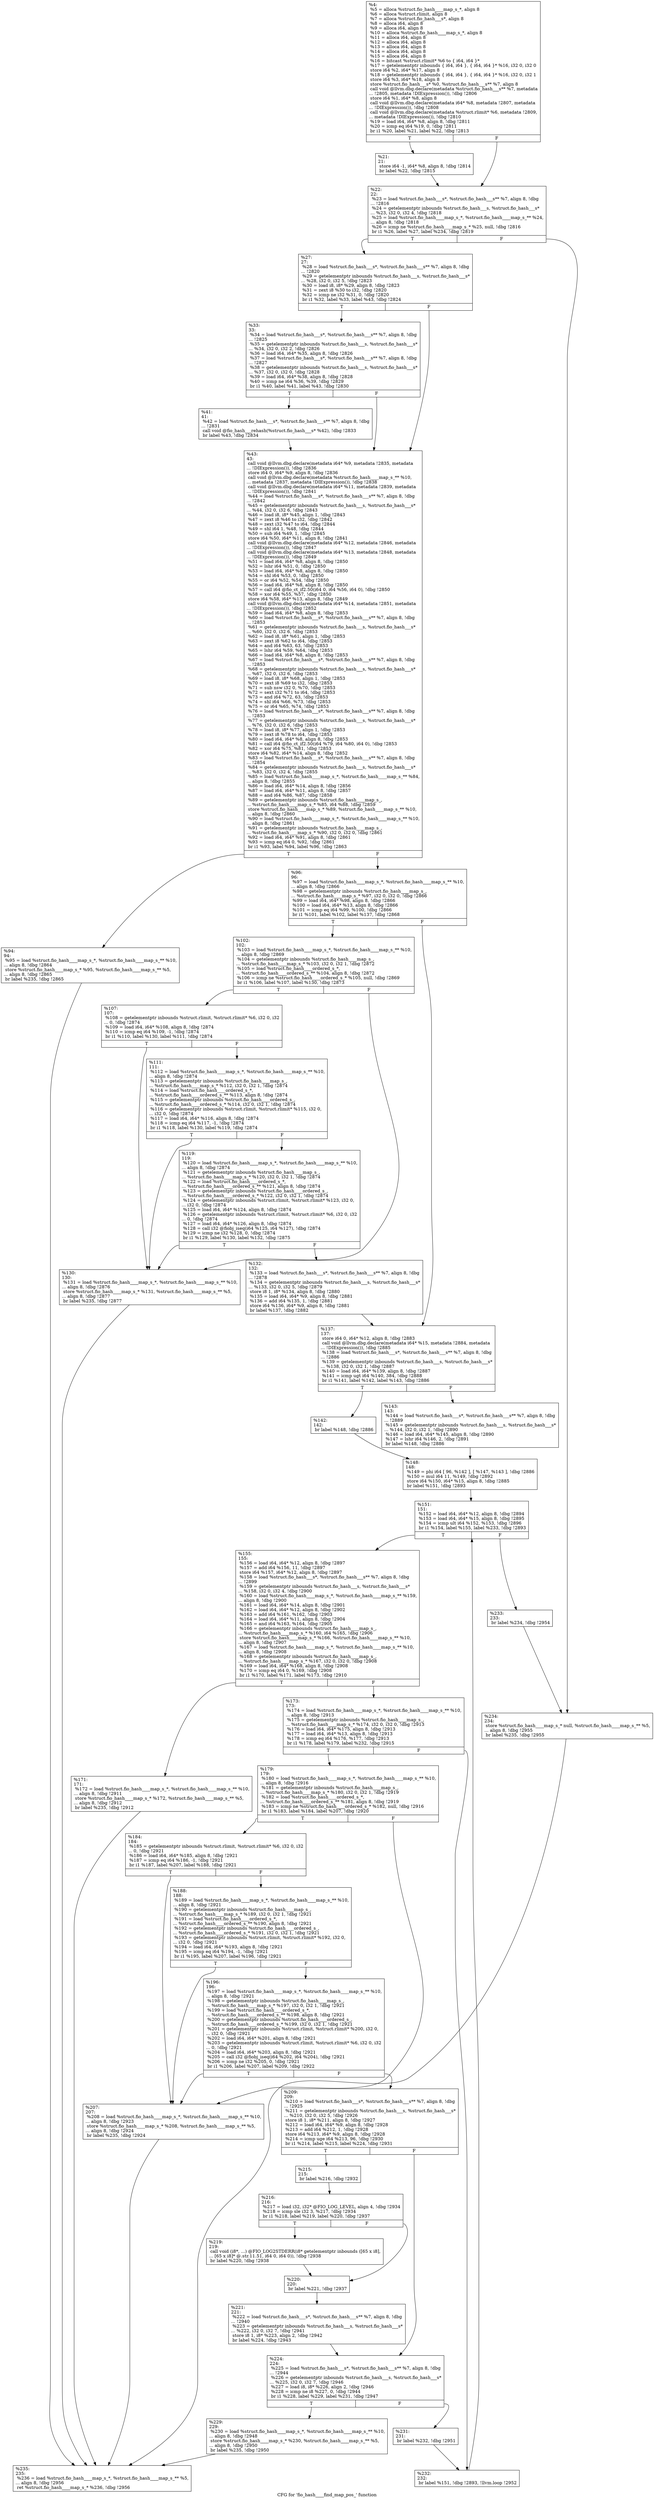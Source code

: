 digraph "CFG for 'fio_hash____find_map_pos_' function" {
	label="CFG for 'fio_hash____find_map_pos_' function";

	Node0x556851e477d0 [shape=record,label="{%4:\l  %5 = alloca %struct.fio_hash____map_s_*, align 8\l  %6 = alloca %struct.rlimit, align 8\l  %7 = alloca %struct.fio_hash___s*, align 8\l  %8 = alloca i64, align 8\l  %9 = alloca i64, align 8\l  %10 = alloca %struct.fio_hash____map_s_*, align 8\l  %11 = alloca i64, align 8\l  %12 = alloca i64, align 8\l  %13 = alloca i64, align 8\l  %14 = alloca i64, align 8\l  %15 = alloca i64, align 8\l  %16 = bitcast %struct.rlimit* %6 to \{ i64, i64 \}*\l  %17 = getelementptr inbounds \{ i64, i64 \}, \{ i64, i64 \}* %16, i32 0, i32 0\l  store i64 %2, i64* %17, align 8\l  %18 = getelementptr inbounds \{ i64, i64 \}, \{ i64, i64 \}* %16, i32 0, i32 1\l  store i64 %3, i64* %18, align 8\l  store %struct.fio_hash___s* %0, %struct.fio_hash___s** %7, align 8\l  call void @llvm.dbg.declare(metadata %struct.fio_hash___s** %7, metadata\l... !2805, metadata !DIExpression()), !dbg !2806\l  store i64 %1, i64* %8, align 8\l  call void @llvm.dbg.declare(metadata i64* %8, metadata !2807, metadata\l... !DIExpression()), !dbg !2808\l  call void @llvm.dbg.declare(metadata %struct.rlimit* %6, metadata !2809,\l... metadata !DIExpression()), !dbg !2810\l  %19 = load i64, i64* %8, align 8, !dbg !2811\l  %20 = icmp eq i64 %19, 0, !dbg !2811\l  br i1 %20, label %21, label %22, !dbg !2813\l|{<s0>T|<s1>F}}"];
	Node0x556851e477d0:s0 -> Node0x556851e4a030;
	Node0x556851e477d0:s1 -> Node0x556851e4a080;
	Node0x556851e4a030 [shape=record,label="{%21:\l21:                                               \l  store i64 -1, i64* %8, align 8, !dbg !2814\l  br label %22, !dbg !2815\l}"];
	Node0x556851e4a030 -> Node0x556851e4a080;
	Node0x556851e4a080 [shape=record,label="{%22:\l22:                                               \l  %23 = load %struct.fio_hash___s*, %struct.fio_hash___s** %7, align 8, !dbg\l... !2816\l  %24 = getelementptr inbounds %struct.fio_hash___s, %struct.fio_hash___s*\l... %23, i32 0, i32 4, !dbg !2818\l  %25 = load %struct.fio_hash____map_s_*, %struct.fio_hash____map_s_** %24,\l... align 8, !dbg !2818\l  %26 = icmp ne %struct.fio_hash____map_s_* %25, null, !dbg !2816\l  br i1 %26, label %27, label %234, !dbg !2819\l|{<s0>T|<s1>F}}"];
	Node0x556851e4a080:s0 -> Node0x556851e4a0d0;
	Node0x556851e4a080:s1 -> Node0x556851e4ac10;
	Node0x556851e4a0d0 [shape=record,label="{%27:\l27:                                               \l  %28 = load %struct.fio_hash___s*, %struct.fio_hash___s** %7, align 8, !dbg\l... !2820\l  %29 = getelementptr inbounds %struct.fio_hash___s, %struct.fio_hash___s*\l... %28, i32 0, i32 5, !dbg !2823\l  %30 = load i8, i8* %29, align 8, !dbg !2823\l  %31 = zext i8 %30 to i32, !dbg !2820\l  %32 = icmp ne i32 %31, 0, !dbg !2820\l  br i1 %32, label %33, label %43, !dbg !2824\l|{<s0>T|<s1>F}}"];
	Node0x556851e4a0d0:s0 -> Node0x556851e4a120;
	Node0x556851e4a0d0:s1 -> Node0x556851e4a1c0;
	Node0x556851e4a120 [shape=record,label="{%33:\l33:                                               \l  %34 = load %struct.fio_hash___s*, %struct.fio_hash___s** %7, align 8, !dbg\l... !2825\l  %35 = getelementptr inbounds %struct.fio_hash___s, %struct.fio_hash___s*\l... %34, i32 0, i32 2, !dbg !2826\l  %36 = load i64, i64* %35, align 8, !dbg !2826\l  %37 = load %struct.fio_hash___s*, %struct.fio_hash___s** %7, align 8, !dbg\l... !2827\l  %38 = getelementptr inbounds %struct.fio_hash___s, %struct.fio_hash___s*\l... %37, i32 0, i32 0, !dbg !2828\l  %39 = load i64, i64* %38, align 8, !dbg !2828\l  %40 = icmp ne i64 %36, %39, !dbg !2829\l  br i1 %40, label %41, label %43, !dbg !2830\l|{<s0>T|<s1>F}}"];
	Node0x556851e4a120:s0 -> Node0x556851e4a170;
	Node0x556851e4a120:s1 -> Node0x556851e4a1c0;
	Node0x556851e4a170 [shape=record,label="{%41:\l41:                                               \l  %42 = load %struct.fio_hash___s*, %struct.fio_hash___s** %7, align 8, !dbg\l... !2831\l  call void @fio_hash___rehash(%struct.fio_hash___s* %42), !dbg !2833\l  br label %43, !dbg !2834\l}"];
	Node0x556851e4a170 -> Node0x556851e4a1c0;
	Node0x556851e4a1c0 [shape=record,label="{%43:\l43:                                               \l  call void @llvm.dbg.declare(metadata i64* %9, metadata !2835, metadata\l... !DIExpression()), !dbg !2836\l  store i64 0, i64* %9, align 8, !dbg !2836\l  call void @llvm.dbg.declare(metadata %struct.fio_hash____map_s_** %10,\l... metadata !2837, metadata !DIExpression()), !dbg !2838\l  call void @llvm.dbg.declare(metadata i64* %11, metadata !2839, metadata\l... !DIExpression()), !dbg !2841\l  %44 = load %struct.fio_hash___s*, %struct.fio_hash___s** %7, align 8, !dbg\l... !2842\l  %45 = getelementptr inbounds %struct.fio_hash___s, %struct.fio_hash___s*\l... %44, i32 0, i32 6, !dbg !2843\l  %46 = load i8, i8* %45, align 1, !dbg !2843\l  %47 = zext i8 %46 to i32, !dbg !2842\l  %48 = zext i32 %47 to i64, !dbg !2844\l  %49 = shl i64 1, %48, !dbg !2844\l  %50 = sub i64 %49, 1, !dbg !2845\l  store i64 %50, i64* %11, align 8, !dbg !2841\l  call void @llvm.dbg.declare(metadata i64* %12, metadata !2846, metadata\l... !DIExpression()), !dbg !2847\l  call void @llvm.dbg.declare(metadata i64* %13, metadata !2848, metadata\l... !DIExpression()), !dbg !2849\l  %51 = load i64, i64* %8, align 8, !dbg !2850\l  %52 = lshr i64 %51, 0, !dbg !2850\l  %53 = load i64, i64* %8, align 8, !dbg !2850\l  %54 = shl i64 %53, 0, !dbg !2850\l  %55 = or i64 %52, %54, !dbg !2850\l  %56 = load i64, i64* %8, align 8, !dbg !2850\l  %57 = call i64 @fio_ct_if2.50(i64 0, i64 %56, i64 0), !dbg !2850\l  %58 = xor i64 %55, %57, !dbg !2850\l  store i64 %58, i64* %13, align 8, !dbg !2849\l  call void @llvm.dbg.declare(metadata i64* %14, metadata !2851, metadata\l... !DIExpression()), !dbg !2852\l  %59 = load i64, i64* %8, align 8, !dbg !2853\l  %60 = load %struct.fio_hash___s*, %struct.fio_hash___s** %7, align 8, !dbg\l... !2853\l  %61 = getelementptr inbounds %struct.fio_hash___s, %struct.fio_hash___s*\l... %60, i32 0, i32 6, !dbg !2853\l  %62 = load i8, i8* %61, align 1, !dbg !2853\l  %63 = zext i8 %62 to i64, !dbg !2853\l  %64 = and i64 %63, 63, !dbg !2853\l  %65 = lshr i64 %59, %64, !dbg !2853\l  %66 = load i64, i64* %8, align 8, !dbg !2853\l  %67 = load %struct.fio_hash___s*, %struct.fio_hash___s** %7, align 8, !dbg\l... !2853\l  %68 = getelementptr inbounds %struct.fio_hash___s, %struct.fio_hash___s*\l... %67, i32 0, i32 6, !dbg !2853\l  %69 = load i8, i8* %68, align 1, !dbg !2853\l  %70 = zext i8 %69 to i32, !dbg !2853\l  %71 = sub nsw i32 0, %70, !dbg !2853\l  %72 = sext i32 %71 to i64, !dbg !2853\l  %73 = and i64 %72, 63, !dbg !2853\l  %74 = shl i64 %66, %73, !dbg !2853\l  %75 = or i64 %65, %74, !dbg !2853\l  %76 = load %struct.fio_hash___s*, %struct.fio_hash___s** %7, align 8, !dbg\l... !2853\l  %77 = getelementptr inbounds %struct.fio_hash___s, %struct.fio_hash___s*\l... %76, i32 0, i32 6, !dbg !2853\l  %78 = load i8, i8* %77, align 1, !dbg !2853\l  %79 = zext i8 %78 to i64, !dbg !2853\l  %80 = load i64, i64* %8, align 8, !dbg !2853\l  %81 = call i64 @fio_ct_if2.50(i64 %79, i64 %80, i64 0), !dbg !2853\l  %82 = xor i64 %75, %81, !dbg !2853\l  store i64 %82, i64* %14, align 8, !dbg !2852\l  %83 = load %struct.fio_hash___s*, %struct.fio_hash___s** %7, align 8, !dbg\l... !2854\l  %84 = getelementptr inbounds %struct.fio_hash___s, %struct.fio_hash___s*\l... %83, i32 0, i32 4, !dbg !2855\l  %85 = load %struct.fio_hash____map_s_*, %struct.fio_hash____map_s_** %84,\l... align 8, !dbg !2855\l  %86 = load i64, i64* %14, align 8, !dbg !2856\l  %87 = load i64, i64* %11, align 8, !dbg !2857\l  %88 = and i64 %86, %87, !dbg !2858\l  %89 = getelementptr inbounds %struct.fio_hash____map_s_,\l... %struct.fio_hash____map_s_* %85, i64 %88, !dbg !2859\l  store %struct.fio_hash____map_s_* %89, %struct.fio_hash____map_s_** %10,\l... align 8, !dbg !2860\l  %90 = load %struct.fio_hash____map_s_*, %struct.fio_hash____map_s_** %10,\l... align 8, !dbg !2861\l  %91 = getelementptr inbounds %struct.fio_hash____map_s_,\l... %struct.fio_hash____map_s_* %90, i32 0, i32 0, !dbg !2861\l  %92 = load i64, i64* %91, align 8, !dbg !2861\l  %93 = icmp eq i64 0, %92, !dbg !2861\l  br i1 %93, label %94, label %96, !dbg !2863\l|{<s0>T|<s1>F}}"];
	Node0x556851e4a1c0:s0 -> Node0x556851e4a210;
	Node0x556851e4a1c0:s1 -> Node0x556851e4a260;
	Node0x556851e4a210 [shape=record,label="{%94:\l94:                                               \l  %95 = load %struct.fio_hash____map_s_*, %struct.fio_hash____map_s_** %10,\l... align 8, !dbg !2864\l  store %struct.fio_hash____map_s_* %95, %struct.fio_hash____map_s_** %5,\l... align 8, !dbg !2865\l  br label %235, !dbg !2865\l}"];
	Node0x556851e4a210 -> Node0x556851e4ac60;
	Node0x556851e4a260 [shape=record,label="{%96:\l96:                                               \l  %97 = load %struct.fio_hash____map_s_*, %struct.fio_hash____map_s_** %10,\l... align 8, !dbg !2866\l  %98 = getelementptr inbounds %struct.fio_hash____map_s_,\l... %struct.fio_hash____map_s_* %97, i32 0, i32 0, !dbg !2866\l  %99 = load i64, i64* %98, align 8, !dbg !2866\l  %100 = load i64, i64* %13, align 8, !dbg !2866\l  %101 = icmp eq i64 %99, %100, !dbg !2866\l  br i1 %101, label %102, label %137, !dbg !2868\l|{<s0>T|<s1>F}}"];
	Node0x556851e4a260:s0 -> Node0x556851e4a2b0;
	Node0x556851e4a260:s1 -> Node0x556851e4a490;
	Node0x556851e4a2b0 [shape=record,label="{%102:\l102:                                              \l  %103 = load %struct.fio_hash____map_s_*, %struct.fio_hash____map_s_** %10,\l... align 8, !dbg !2869\l  %104 = getelementptr inbounds %struct.fio_hash____map_s_,\l... %struct.fio_hash____map_s_* %103, i32 0, i32 1, !dbg !2872\l  %105 = load %struct.fio_hash____ordered_s_*,\l... %struct.fio_hash____ordered_s_** %104, align 8, !dbg !2872\l  %106 = icmp ne %struct.fio_hash____ordered_s_* %105, null, !dbg !2869\l  br i1 %106, label %107, label %130, !dbg !2873\l|{<s0>T|<s1>F}}"];
	Node0x556851e4a2b0:s0 -> Node0x556851e4a300;
	Node0x556851e4a2b0:s1 -> Node0x556851e4a3f0;
	Node0x556851e4a300 [shape=record,label="{%107:\l107:                                              \l  %108 = getelementptr inbounds %struct.rlimit, %struct.rlimit* %6, i32 0, i32\l... 0, !dbg !2874\l  %109 = load i64, i64* %108, align 8, !dbg !2874\l  %110 = icmp eq i64 %109, -1, !dbg !2874\l  br i1 %110, label %130, label %111, !dbg !2874\l|{<s0>T|<s1>F}}"];
	Node0x556851e4a300:s0 -> Node0x556851e4a3f0;
	Node0x556851e4a300:s1 -> Node0x556851e4a350;
	Node0x556851e4a350 [shape=record,label="{%111:\l111:                                              \l  %112 = load %struct.fio_hash____map_s_*, %struct.fio_hash____map_s_** %10,\l... align 8, !dbg !2874\l  %113 = getelementptr inbounds %struct.fio_hash____map_s_,\l... %struct.fio_hash____map_s_* %112, i32 0, i32 1, !dbg !2874\l  %114 = load %struct.fio_hash____ordered_s_*,\l... %struct.fio_hash____ordered_s_** %113, align 8, !dbg !2874\l  %115 = getelementptr inbounds %struct.fio_hash____ordered_s_,\l... %struct.fio_hash____ordered_s_* %114, i32 0, i32 1, !dbg !2874\l  %116 = getelementptr inbounds %struct.rlimit, %struct.rlimit* %115, i32 0,\l... i32 0, !dbg !2874\l  %117 = load i64, i64* %116, align 8, !dbg !2874\l  %118 = icmp eq i64 %117, -1, !dbg !2874\l  br i1 %118, label %130, label %119, !dbg !2874\l|{<s0>T|<s1>F}}"];
	Node0x556851e4a350:s0 -> Node0x556851e4a3f0;
	Node0x556851e4a350:s1 -> Node0x556851e4a3a0;
	Node0x556851e4a3a0 [shape=record,label="{%119:\l119:                                              \l  %120 = load %struct.fio_hash____map_s_*, %struct.fio_hash____map_s_** %10,\l... align 8, !dbg !2874\l  %121 = getelementptr inbounds %struct.fio_hash____map_s_,\l... %struct.fio_hash____map_s_* %120, i32 0, i32 1, !dbg !2874\l  %122 = load %struct.fio_hash____ordered_s_*,\l... %struct.fio_hash____ordered_s_** %121, align 8, !dbg !2874\l  %123 = getelementptr inbounds %struct.fio_hash____ordered_s_,\l... %struct.fio_hash____ordered_s_* %122, i32 0, i32 1, !dbg !2874\l  %124 = getelementptr inbounds %struct.rlimit, %struct.rlimit* %123, i32 0,\l... i32 0, !dbg !2874\l  %125 = load i64, i64* %124, align 8, !dbg !2874\l  %126 = getelementptr inbounds %struct.rlimit, %struct.rlimit* %6, i32 0, i32\l... 0, !dbg !2874\l  %127 = load i64, i64* %126, align 8, !dbg !2874\l  %128 = call i32 @fiobj_iseq(i64 %125, i64 %127), !dbg !2874\l  %129 = icmp ne i32 %128, 0, !dbg !2874\l  br i1 %129, label %130, label %132, !dbg !2875\l|{<s0>T|<s1>F}}"];
	Node0x556851e4a3a0:s0 -> Node0x556851e4a3f0;
	Node0x556851e4a3a0:s1 -> Node0x556851e4a440;
	Node0x556851e4a3f0 [shape=record,label="{%130:\l130:                                              \l  %131 = load %struct.fio_hash____map_s_*, %struct.fio_hash____map_s_** %10,\l... align 8, !dbg !2876\l  store %struct.fio_hash____map_s_* %131, %struct.fio_hash____map_s_** %5,\l... align 8, !dbg !2877\l  br label %235, !dbg !2877\l}"];
	Node0x556851e4a3f0 -> Node0x556851e4ac60;
	Node0x556851e4a440 [shape=record,label="{%132:\l132:                                              \l  %133 = load %struct.fio_hash___s*, %struct.fio_hash___s** %7, align 8, !dbg\l... !2878\l  %134 = getelementptr inbounds %struct.fio_hash___s, %struct.fio_hash___s*\l... %133, i32 0, i32 5, !dbg !2879\l  store i8 1, i8* %134, align 8, !dbg !2880\l  %135 = load i64, i64* %9, align 8, !dbg !2881\l  %136 = add i64 %135, 1, !dbg !2881\l  store i64 %136, i64* %9, align 8, !dbg !2881\l  br label %137, !dbg !2882\l}"];
	Node0x556851e4a440 -> Node0x556851e4a490;
	Node0x556851e4a490 [shape=record,label="{%137:\l137:                                              \l  store i64 0, i64* %12, align 8, !dbg !2883\l  call void @llvm.dbg.declare(metadata i64* %15, metadata !2884, metadata\l... !DIExpression()), !dbg !2885\l  %138 = load %struct.fio_hash___s*, %struct.fio_hash___s** %7, align 8, !dbg\l... !2886\l  %139 = getelementptr inbounds %struct.fio_hash___s, %struct.fio_hash___s*\l... %138, i32 0, i32 1, !dbg !2887\l  %140 = load i64, i64* %139, align 8, !dbg !2887\l  %141 = icmp ugt i64 %140, 384, !dbg !2888\l  br i1 %141, label %142, label %143, !dbg !2886\l|{<s0>T|<s1>F}}"];
	Node0x556851e4a490:s0 -> Node0x556851e4a4e0;
	Node0x556851e4a490:s1 -> Node0x556851e4a530;
	Node0x556851e4a4e0 [shape=record,label="{%142:\l142:                                              \l  br label %148, !dbg !2886\l}"];
	Node0x556851e4a4e0 -> Node0x556851e4a580;
	Node0x556851e4a530 [shape=record,label="{%143:\l143:                                              \l  %144 = load %struct.fio_hash___s*, %struct.fio_hash___s** %7, align 8, !dbg\l... !2889\l  %145 = getelementptr inbounds %struct.fio_hash___s, %struct.fio_hash___s*\l... %144, i32 0, i32 1, !dbg !2890\l  %146 = load i64, i64* %145, align 8, !dbg !2890\l  %147 = lshr i64 %146, 2, !dbg !2891\l  br label %148, !dbg !2886\l}"];
	Node0x556851e4a530 -> Node0x556851e4a580;
	Node0x556851e4a580 [shape=record,label="{%148:\l148:                                              \l  %149 = phi i64 [ 96, %142 ], [ %147, %143 ], !dbg !2886\l  %150 = mul i64 11, %149, !dbg !2892\l  store i64 %150, i64* %15, align 8, !dbg !2885\l  br label %151, !dbg !2893\l}"];
	Node0x556851e4a580 -> Node0x556851e4a5d0;
	Node0x556851e4a5d0 [shape=record,label="{%151:\l151:                                              \l  %152 = load i64, i64* %12, align 8, !dbg !2894\l  %153 = load i64, i64* %15, align 8, !dbg !2895\l  %154 = icmp ult i64 %152, %153, !dbg !2896\l  br i1 %154, label %155, label %233, !dbg !2893\l|{<s0>T|<s1>F}}"];
	Node0x556851e4a5d0:s0 -> Node0x556851e4a620;
	Node0x556851e4a5d0:s1 -> Node0x556851e4abc0;
	Node0x556851e4a620 [shape=record,label="{%155:\l155:                                              \l  %156 = load i64, i64* %12, align 8, !dbg !2897\l  %157 = add i64 %156, 11, !dbg !2897\l  store i64 %157, i64* %12, align 8, !dbg !2897\l  %158 = load %struct.fio_hash___s*, %struct.fio_hash___s** %7, align 8, !dbg\l... !2899\l  %159 = getelementptr inbounds %struct.fio_hash___s, %struct.fio_hash___s*\l... %158, i32 0, i32 4, !dbg !2900\l  %160 = load %struct.fio_hash____map_s_*, %struct.fio_hash____map_s_** %159,\l... align 8, !dbg !2900\l  %161 = load i64, i64* %14, align 8, !dbg !2901\l  %162 = load i64, i64* %12, align 8, !dbg !2902\l  %163 = add i64 %161, %162, !dbg !2903\l  %164 = load i64, i64* %11, align 8, !dbg !2904\l  %165 = and i64 %163, %164, !dbg !2905\l  %166 = getelementptr inbounds %struct.fio_hash____map_s_,\l... %struct.fio_hash____map_s_* %160, i64 %165, !dbg !2906\l  store %struct.fio_hash____map_s_* %166, %struct.fio_hash____map_s_** %10,\l... align 8, !dbg !2907\l  %167 = load %struct.fio_hash____map_s_*, %struct.fio_hash____map_s_** %10,\l... align 8, !dbg !2908\l  %168 = getelementptr inbounds %struct.fio_hash____map_s_,\l... %struct.fio_hash____map_s_* %167, i32 0, i32 0, !dbg !2908\l  %169 = load i64, i64* %168, align 8, !dbg !2908\l  %170 = icmp eq i64 0, %169, !dbg !2908\l  br i1 %170, label %171, label %173, !dbg !2910\l|{<s0>T|<s1>F}}"];
	Node0x556851e4a620:s0 -> Node0x556851e4a670;
	Node0x556851e4a620:s1 -> Node0x556851e4a6c0;
	Node0x556851e4a670 [shape=record,label="{%171:\l171:                                              \l  %172 = load %struct.fio_hash____map_s_*, %struct.fio_hash____map_s_** %10,\l... align 8, !dbg !2911\l  store %struct.fio_hash____map_s_* %172, %struct.fio_hash____map_s_** %5,\l... align 8, !dbg !2912\l  br label %235, !dbg !2912\l}"];
	Node0x556851e4a670 -> Node0x556851e4ac60;
	Node0x556851e4a6c0 [shape=record,label="{%173:\l173:                                              \l  %174 = load %struct.fio_hash____map_s_*, %struct.fio_hash____map_s_** %10,\l... align 8, !dbg !2913\l  %175 = getelementptr inbounds %struct.fio_hash____map_s_,\l... %struct.fio_hash____map_s_* %174, i32 0, i32 0, !dbg !2913\l  %176 = load i64, i64* %175, align 8, !dbg !2913\l  %177 = load i64, i64* %13, align 8, !dbg !2913\l  %178 = icmp eq i64 %176, %177, !dbg !2913\l  br i1 %178, label %179, label %232, !dbg !2915\l|{<s0>T|<s1>F}}"];
	Node0x556851e4a6c0:s0 -> Node0x556851e4a710;
	Node0x556851e4a6c0:s1 -> Node0x556851e4ab70;
	Node0x556851e4a710 [shape=record,label="{%179:\l179:                                              \l  %180 = load %struct.fio_hash____map_s_*, %struct.fio_hash____map_s_** %10,\l... align 8, !dbg !2916\l  %181 = getelementptr inbounds %struct.fio_hash____map_s_,\l... %struct.fio_hash____map_s_* %180, i32 0, i32 1, !dbg !2919\l  %182 = load %struct.fio_hash____ordered_s_*,\l... %struct.fio_hash____ordered_s_** %181, align 8, !dbg !2919\l  %183 = icmp ne %struct.fio_hash____ordered_s_* %182, null, !dbg !2916\l  br i1 %183, label %184, label %207, !dbg !2920\l|{<s0>T|<s1>F}}"];
	Node0x556851e4a710:s0 -> Node0x556851e4a760;
	Node0x556851e4a710:s1 -> Node0x556851e4a850;
	Node0x556851e4a760 [shape=record,label="{%184:\l184:                                              \l  %185 = getelementptr inbounds %struct.rlimit, %struct.rlimit* %6, i32 0, i32\l... 0, !dbg !2921\l  %186 = load i64, i64* %185, align 8, !dbg !2921\l  %187 = icmp eq i64 %186, -1, !dbg !2921\l  br i1 %187, label %207, label %188, !dbg !2921\l|{<s0>T|<s1>F}}"];
	Node0x556851e4a760:s0 -> Node0x556851e4a850;
	Node0x556851e4a760:s1 -> Node0x556851e4a7b0;
	Node0x556851e4a7b0 [shape=record,label="{%188:\l188:                                              \l  %189 = load %struct.fio_hash____map_s_*, %struct.fio_hash____map_s_** %10,\l... align 8, !dbg !2921\l  %190 = getelementptr inbounds %struct.fio_hash____map_s_,\l... %struct.fio_hash____map_s_* %189, i32 0, i32 1, !dbg !2921\l  %191 = load %struct.fio_hash____ordered_s_*,\l... %struct.fio_hash____ordered_s_** %190, align 8, !dbg !2921\l  %192 = getelementptr inbounds %struct.fio_hash____ordered_s_,\l... %struct.fio_hash____ordered_s_* %191, i32 0, i32 1, !dbg !2921\l  %193 = getelementptr inbounds %struct.rlimit, %struct.rlimit* %192, i32 0,\l... i32 0, !dbg !2921\l  %194 = load i64, i64* %193, align 8, !dbg !2921\l  %195 = icmp eq i64 %194, -1, !dbg !2921\l  br i1 %195, label %207, label %196, !dbg !2921\l|{<s0>T|<s1>F}}"];
	Node0x556851e4a7b0:s0 -> Node0x556851e4a850;
	Node0x556851e4a7b0:s1 -> Node0x556851e4a800;
	Node0x556851e4a800 [shape=record,label="{%196:\l196:                                              \l  %197 = load %struct.fio_hash____map_s_*, %struct.fio_hash____map_s_** %10,\l... align 8, !dbg !2921\l  %198 = getelementptr inbounds %struct.fio_hash____map_s_,\l... %struct.fio_hash____map_s_* %197, i32 0, i32 1, !dbg !2921\l  %199 = load %struct.fio_hash____ordered_s_*,\l... %struct.fio_hash____ordered_s_** %198, align 8, !dbg !2921\l  %200 = getelementptr inbounds %struct.fio_hash____ordered_s_,\l... %struct.fio_hash____ordered_s_* %199, i32 0, i32 1, !dbg !2921\l  %201 = getelementptr inbounds %struct.rlimit, %struct.rlimit* %200, i32 0,\l... i32 0, !dbg !2921\l  %202 = load i64, i64* %201, align 8, !dbg !2921\l  %203 = getelementptr inbounds %struct.rlimit, %struct.rlimit* %6, i32 0, i32\l... 0, !dbg !2921\l  %204 = load i64, i64* %203, align 8, !dbg !2921\l  %205 = call i32 @fiobj_iseq(i64 %202, i64 %204), !dbg !2921\l  %206 = icmp ne i32 %205, 0, !dbg !2921\l  br i1 %206, label %207, label %209, !dbg !2922\l|{<s0>T|<s1>F}}"];
	Node0x556851e4a800:s0 -> Node0x556851e4a850;
	Node0x556851e4a800:s1 -> Node0x556851e4a8a0;
	Node0x556851e4a850 [shape=record,label="{%207:\l207:                                              \l  %208 = load %struct.fio_hash____map_s_*, %struct.fio_hash____map_s_** %10,\l... align 8, !dbg !2923\l  store %struct.fio_hash____map_s_* %208, %struct.fio_hash____map_s_** %5,\l... align 8, !dbg !2924\l  br label %235, !dbg !2924\l}"];
	Node0x556851e4a850 -> Node0x556851e4ac60;
	Node0x556851e4a8a0 [shape=record,label="{%209:\l209:                                              \l  %210 = load %struct.fio_hash___s*, %struct.fio_hash___s** %7, align 8, !dbg\l... !2925\l  %211 = getelementptr inbounds %struct.fio_hash___s, %struct.fio_hash___s*\l... %210, i32 0, i32 5, !dbg !2926\l  store i8 1, i8* %211, align 8, !dbg !2927\l  %212 = load i64, i64* %9, align 8, !dbg !2928\l  %213 = add i64 %212, 1, !dbg !2928\l  store i64 %213, i64* %9, align 8, !dbg !2928\l  %214 = icmp uge i64 %213, 96, !dbg !2930\l  br i1 %214, label %215, label %224, !dbg !2931\l|{<s0>T|<s1>F}}"];
	Node0x556851e4a8a0:s0 -> Node0x556851e4a8f0;
	Node0x556851e4a8a0:s1 -> Node0x556851e4aa80;
	Node0x556851e4a8f0 [shape=record,label="{%215:\l215:                                              \l  br label %216, !dbg !2932\l}"];
	Node0x556851e4a8f0 -> Node0x556851e4a940;
	Node0x556851e4a940 [shape=record,label="{%216:\l216:                                              \l  %217 = load i32, i32* @FIO_LOG_LEVEL, align 4, !dbg !2934\l  %218 = icmp sle i32 3, %217, !dbg !2934\l  br i1 %218, label %219, label %220, !dbg !2937\l|{<s0>T|<s1>F}}"];
	Node0x556851e4a940:s0 -> Node0x556851e4a990;
	Node0x556851e4a940:s1 -> Node0x556851e4a9e0;
	Node0x556851e4a990 [shape=record,label="{%219:\l219:                                              \l  call void (i8*, ...) @FIO_LOG2STDERR(i8* getelementptr inbounds ([65 x i8],\l... [65 x i8]* @.str.11.51, i64 0, i64 0)), !dbg !2938\l  br label %220, !dbg !2938\l}"];
	Node0x556851e4a990 -> Node0x556851e4a9e0;
	Node0x556851e4a9e0 [shape=record,label="{%220:\l220:                                              \l  br label %221, !dbg !2937\l}"];
	Node0x556851e4a9e0 -> Node0x556851e4aa30;
	Node0x556851e4aa30 [shape=record,label="{%221:\l221:                                              \l  %222 = load %struct.fio_hash___s*, %struct.fio_hash___s** %7, align 8, !dbg\l... !2940\l  %223 = getelementptr inbounds %struct.fio_hash___s, %struct.fio_hash___s*\l... %222, i32 0, i32 7, !dbg !2941\l  store i8 1, i8* %223, align 2, !dbg !2942\l  br label %224, !dbg !2943\l}"];
	Node0x556851e4aa30 -> Node0x556851e4aa80;
	Node0x556851e4aa80 [shape=record,label="{%224:\l224:                                              \l  %225 = load %struct.fio_hash___s*, %struct.fio_hash___s** %7, align 8, !dbg\l... !2944\l  %226 = getelementptr inbounds %struct.fio_hash___s, %struct.fio_hash___s*\l... %225, i32 0, i32 7, !dbg !2946\l  %227 = load i8, i8* %226, align 2, !dbg !2946\l  %228 = icmp ne i8 %227, 0, !dbg !2944\l  br i1 %228, label %229, label %231, !dbg !2947\l|{<s0>T|<s1>F}}"];
	Node0x556851e4aa80:s0 -> Node0x556851e4aad0;
	Node0x556851e4aa80:s1 -> Node0x556851e4ab20;
	Node0x556851e4aad0 [shape=record,label="{%229:\l229:                                              \l  %230 = load %struct.fio_hash____map_s_*, %struct.fio_hash____map_s_** %10,\l... align 8, !dbg !2948\l  store %struct.fio_hash____map_s_* %230, %struct.fio_hash____map_s_** %5,\l... align 8, !dbg !2950\l  br label %235, !dbg !2950\l}"];
	Node0x556851e4aad0 -> Node0x556851e4ac60;
	Node0x556851e4ab20 [shape=record,label="{%231:\l231:                                              \l  br label %232, !dbg !2951\l}"];
	Node0x556851e4ab20 -> Node0x556851e4ab70;
	Node0x556851e4ab70 [shape=record,label="{%232:\l232:                                              \l  br label %151, !dbg !2893, !llvm.loop !2952\l}"];
	Node0x556851e4ab70 -> Node0x556851e4a5d0;
	Node0x556851e4abc0 [shape=record,label="{%233:\l233:                                              \l  br label %234, !dbg !2954\l}"];
	Node0x556851e4abc0 -> Node0x556851e4ac10;
	Node0x556851e4ac10 [shape=record,label="{%234:\l234:                                              \l  store %struct.fio_hash____map_s_* null, %struct.fio_hash____map_s_** %5,\l... align 8, !dbg !2955\l  br label %235, !dbg !2955\l}"];
	Node0x556851e4ac10 -> Node0x556851e4ac60;
	Node0x556851e4ac60 [shape=record,label="{%235:\l235:                                              \l  %236 = load %struct.fio_hash____map_s_*, %struct.fio_hash____map_s_** %5,\l... align 8, !dbg !2956\l  ret %struct.fio_hash____map_s_* %236, !dbg !2956\l}"];
}
